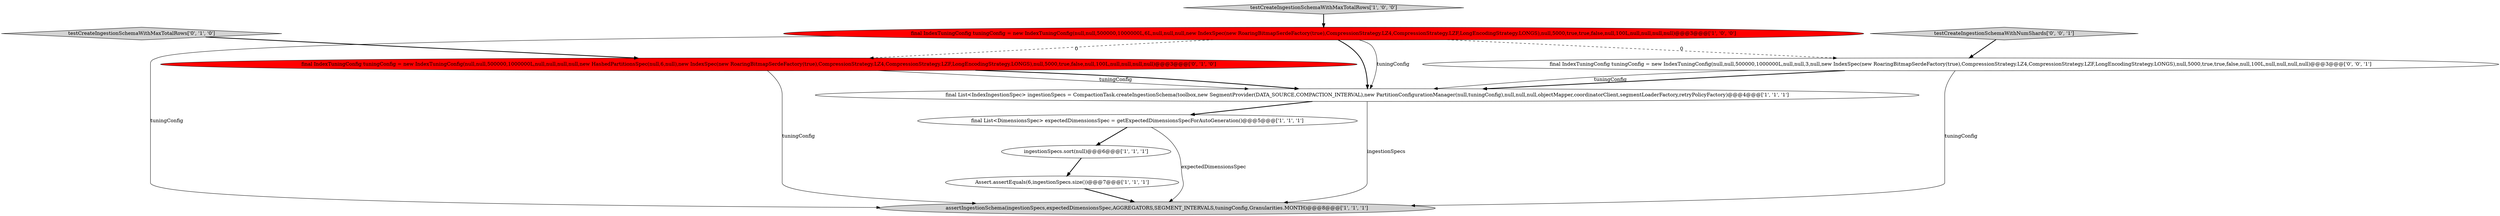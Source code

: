 digraph {
1 [style = filled, label = "final List<DimensionsSpec> expectedDimensionsSpec = getExpectedDimensionsSpecForAutoGeneration()@@@5@@@['1', '1', '1']", fillcolor = white, shape = ellipse image = "AAA0AAABBB1BBB"];
3 [style = filled, label = "testCreateIngestionSchemaWithMaxTotalRows['1', '0', '0']", fillcolor = lightgray, shape = diamond image = "AAA0AAABBB1BBB"];
6 [style = filled, label = "assertIngestionSchema(ingestionSpecs,expectedDimensionsSpec,AGGREGATORS,SEGMENT_INTERVALS,tuningConfig,Granularities.MONTH)@@@8@@@['1', '1', '1']", fillcolor = lightgray, shape = ellipse image = "AAA0AAABBB1BBB"];
0 [style = filled, label = "Assert.assertEquals(6,ingestionSpecs.size())@@@7@@@['1', '1', '1']", fillcolor = white, shape = ellipse image = "AAA0AAABBB1BBB"];
8 [style = filled, label = "final IndexTuningConfig tuningConfig = new IndexTuningConfig(null,null,500000,1000000L,null,null,null,null,new HashedPartitionsSpec(null,6,null),new IndexSpec(new RoaringBitmapSerdeFactory(true),CompressionStrategy.LZ4,CompressionStrategy.LZF,LongEncodingStrategy.LONGS),null,5000,true,false,null,100L,null,null,null,null)@@@3@@@['0', '1', '0']", fillcolor = red, shape = ellipse image = "AAA1AAABBB2BBB"];
9 [style = filled, label = "final IndexTuningConfig tuningConfig = new IndexTuningConfig(null,null,500000,1000000L,null,null,3,null,new IndexSpec(new RoaringBitmapSerdeFactory(true),CompressionStrategy.LZ4,CompressionStrategy.LZF,LongEncodingStrategy.LONGS),null,5000,true,true,false,null,100L,null,null,null,null)@@@3@@@['0', '0', '1']", fillcolor = white, shape = ellipse image = "AAA0AAABBB3BBB"];
10 [style = filled, label = "testCreateIngestionSchemaWithNumShards['0', '0', '1']", fillcolor = lightgray, shape = diamond image = "AAA0AAABBB3BBB"];
2 [style = filled, label = "final IndexTuningConfig tuningConfig = new IndexTuningConfig(null,null,500000,1000000L,6L,null,null,null,new IndexSpec(new RoaringBitmapSerdeFactory(true),CompressionStrategy.LZ4,CompressionStrategy.LZF,LongEncodingStrategy.LONGS),null,5000,true,true,false,null,100L,null,null,null,null)@@@3@@@['1', '0', '0']", fillcolor = red, shape = ellipse image = "AAA1AAABBB1BBB"];
5 [style = filled, label = "final List<IndexIngestionSpec> ingestionSpecs = CompactionTask.createIngestionSchema(toolbox,new SegmentProvider(DATA_SOURCE,COMPACTION_INTERVAL),new PartitionConfigurationManager(null,tuningConfig),null,null,null,objectMapper,coordinatorClient,segmentLoaderFactory,retryPolicyFactory)@@@4@@@['1', '1', '1']", fillcolor = white, shape = ellipse image = "AAA0AAABBB1BBB"];
7 [style = filled, label = "testCreateIngestionSchemaWithMaxTotalRows['0', '1', '0']", fillcolor = lightgray, shape = diamond image = "AAA0AAABBB2BBB"];
4 [style = filled, label = "ingestionSpecs.sort(null)@@@6@@@['1', '1', '1']", fillcolor = white, shape = ellipse image = "AAA0AAABBB1BBB"];
9->5 [style = bold, label=""];
8->5 [style = solid, label="tuningConfig"];
8->6 [style = solid, label="tuningConfig"];
5->1 [style = bold, label=""];
1->4 [style = bold, label=""];
10->9 [style = bold, label=""];
2->6 [style = solid, label="tuningConfig"];
3->2 [style = bold, label=""];
8->5 [style = bold, label=""];
7->8 [style = bold, label=""];
9->5 [style = solid, label="tuningConfig"];
0->6 [style = bold, label=""];
9->6 [style = solid, label="tuningConfig"];
2->8 [style = dashed, label="0"];
2->9 [style = dashed, label="0"];
1->6 [style = solid, label="expectedDimensionsSpec"];
2->5 [style = solid, label="tuningConfig"];
4->0 [style = bold, label=""];
2->5 [style = bold, label=""];
5->6 [style = solid, label="ingestionSpecs"];
}
